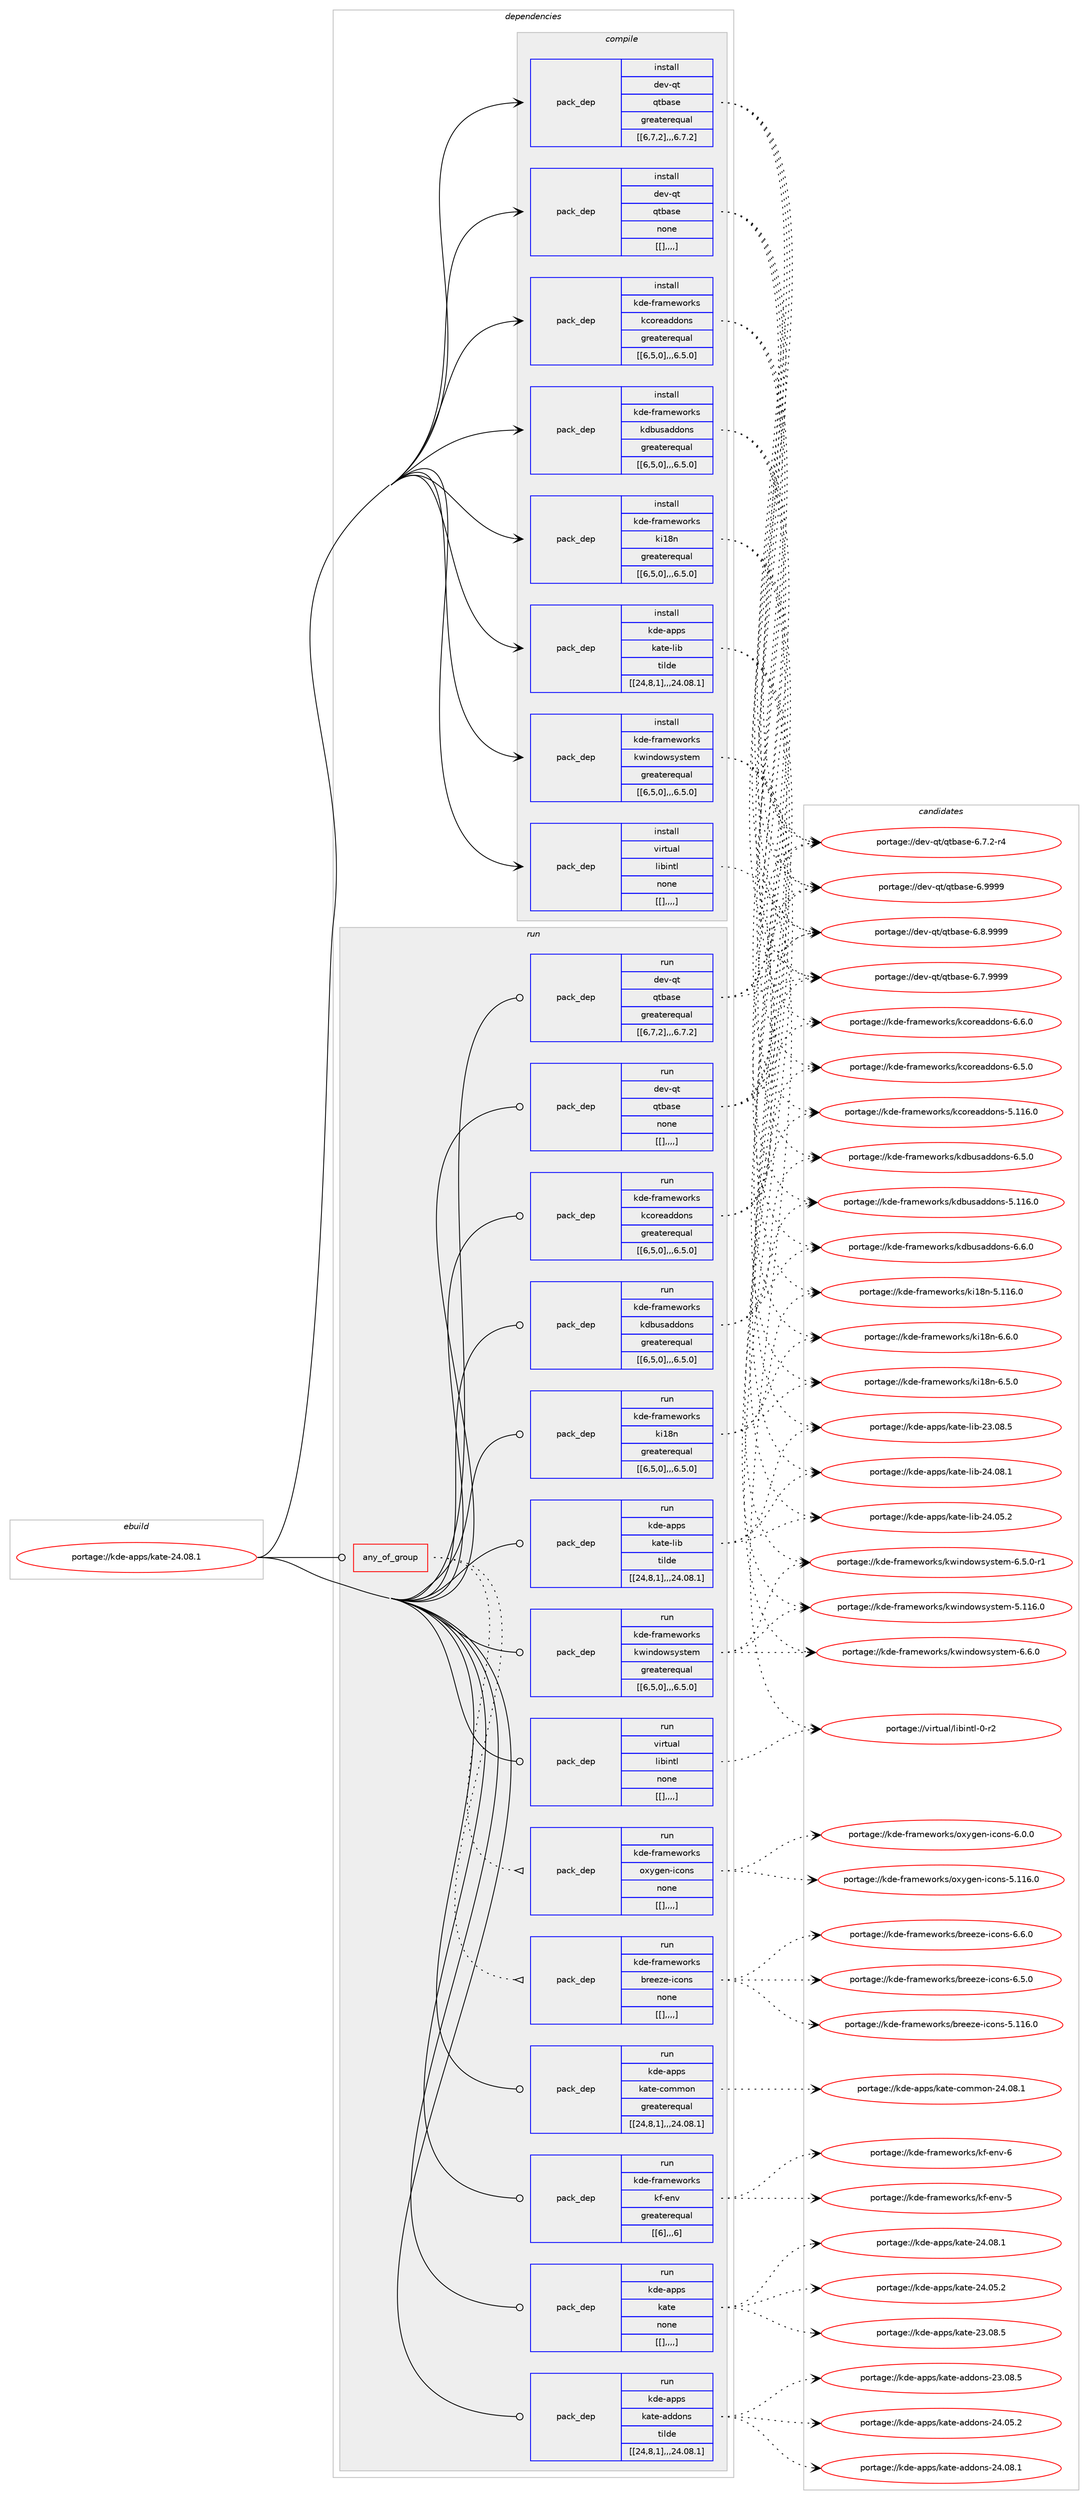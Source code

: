 digraph prolog {

# *************
# Graph options
# *************

newrank=true;
concentrate=true;
compound=true;
graph [rankdir=LR,fontname=Helvetica,fontsize=10,ranksep=1.5];#, ranksep=2.5, nodesep=0.2];
edge  [arrowhead=vee];
node  [fontname=Helvetica,fontsize=10];

# **********
# The ebuild
# **********

subgraph cluster_leftcol {
color=gray;
label=<<i>ebuild</i>>;
id [label="portage://kde-apps/kate-24.08.1", color=red, width=4, href="../kde-apps/kate-24.08.1.svg"];
}

# ****************
# The dependencies
# ****************

subgraph cluster_midcol {
color=gray;
label=<<i>dependencies</i>>;
subgraph cluster_compile {
fillcolor="#eeeeee";
style=filled;
label=<<i>compile</i>>;
subgraph pack184780 {
dependency255423 [label=<<TABLE BORDER="0" CELLBORDER="1" CELLSPACING="0" CELLPADDING="4" WIDTH="220"><TR><TD ROWSPAN="6" CELLPADDING="30">pack_dep</TD></TR><TR><TD WIDTH="110">install</TD></TR><TR><TD>dev-qt</TD></TR><TR><TD>qtbase</TD></TR><TR><TD>greaterequal</TD></TR><TR><TD>[[6,7,2],,,6.7.2]</TD></TR></TABLE>>, shape=none, color=blue];
}
id:e -> dependency255423:w [weight=20,style="solid",arrowhead="vee"];
subgraph pack184781 {
dependency255424 [label=<<TABLE BORDER="0" CELLBORDER="1" CELLSPACING="0" CELLPADDING="4" WIDTH="220"><TR><TD ROWSPAN="6" CELLPADDING="30">pack_dep</TD></TR><TR><TD WIDTH="110">install</TD></TR><TR><TD>dev-qt</TD></TR><TR><TD>qtbase</TD></TR><TR><TD>none</TD></TR><TR><TD>[[],,,,]</TD></TR></TABLE>>, shape=none, color=blue];
}
id:e -> dependency255424:w [weight=20,style="solid",arrowhead="vee"];
subgraph pack184782 {
dependency255425 [label=<<TABLE BORDER="0" CELLBORDER="1" CELLSPACING="0" CELLPADDING="4" WIDTH="220"><TR><TD ROWSPAN="6" CELLPADDING="30">pack_dep</TD></TR><TR><TD WIDTH="110">install</TD></TR><TR><TD>kde-apps</TD></TR><TR><TD>kate-lib</TD></TR><TR><TD>tilde</TD></TR><TR><TD>[[24,8,1],,,24.08.1]</TD></TR></TABLE>>, shape=none, color=blue];
}
id:e -> dependency255425:w [weight=20,style="solid",arrowhead="vee"];
subgraph pack184783 {
dependency255426 [label=<<TABLE BORDER="0" CELLBORDER="1" CELLSPACING="0" CELLPADDING="4" WIDTH="220"><TR><TD ROWSPAN="6" CELLPADDING="30">pack_dep</TD></TR><TR><TD WIDTH="110">install</TD></TR><TR><TD>kde-frameworks</TD></TR><TR><TD>kcoreaddons</TD></TR><TR><TD>greaterequal</TD></TR><TR><TD>[[6,5,0],,,6.5.0]</TD></TR></TABLE>>, shape=none, color=blue];
}
id:e -> dependency255426:w [weight=20,style="solid",arrowhead="vee"];
subgraph pack184784 {
dependency255427 [label=<<TABLE BORDER="0" CELLBORDER="1" CELLSPACING="0" CELLPADDING="4" WIDTH="220"><TR><TD ROWSPAN="6" CELLPADDING="30">pack_dep</TD></TR><TR><TD WIDTH="110">install</TD></TR><TR><TD>kde-frameworks</TD></TR><TR><TD>kdbusaddons</TD></TR><TR><TD>greaterequal</TD></TR><TR><TD>[[6,5,0],,,6.5.0]</TD></TR></TABLE>>, shape=none, color=blue];
}
id:e -> dependency255427:w [weight=20,style="solid",arrowhead="vee"];
subgraph pack184785 {
dependency255428 [label=<<TABLE BORDER="0" CELLBORDER="1" CELLSPACING="0" CELLPADDING="4" WIDTH="220"><TR><TD ROWSPAN="6" CELLPADDING="30">pack_dep</TD></TR><TR><TD WIDTH="110">install</TD></TR><TR><TD>kde-frameworks</TD></TR><TR><TD>ki18n</TD></TR><TR><TD>greaterequal</TD></TR><TR><TD>[[6,5,0],,,6.5.0]</TD></TR></TABLE>>, shape=none, color=blue];
}
id:e -> dependency255428:w [weight=20,style="solid",arrowhead="vee"];
subgraph pack184786 {
dependency255429 [label=<<TABLE BORDER="0" CELLBORDER="1" CELLSPACING="0" CELLPADDING="4" WIDTH="220"><TR><TD ROWSPAN="6" CELLPADDING="30">pack_dep</TD></TR><TR><TD WIDTH="110">install</TD></TR><TR><TD>kde-frameworks</TD></TR><TR><TD>kwindowsystem</TD></TR><TR><TD>greaterequal</TD></TR><TR><TD>[[6,5,0],,,6.5.0]</TD></TR></TABLE>>, shape=none, color=blue];
}
id:e -> dependency255429:w [weight=20,style="solid",arrowhead="vee"];
subgraph pack184787 {
dependency255430 [label=<<TABLE BORDER="0" CELLBORDER="1" CELLSPACING="0" CELLPADDING="4" WIDTH="220"><TR><TD ROWSPAN="6" CELLPADDING="30">pack_dep</TD></TR><TR><TD WIDTH="110">install</TD></TR><TR><TD>virtual</TD></TR><TR><TD>libintl</TD></TR><TR><TD>none</TD></TR><TR><TD>[[],,,,]</TD></TR></TABLE>>, shape=none, color=blue];
}
id:e -> dependency255430:w [weight=20,style="solid",arrowhead="vee"];
}
subgraph cluster_compileandrun {
fillcolor="#eeeeee";
style=filled;
label=<<i>compile and run</i>>;
}
subgraph cluster_run {
fillcolor="#eeeeee";
style=filled;
label=<<i>run</i>>;
subgraph any1547 {
dependency255431 [label=<<TABLE BORDER="0" CELLBORDER="1" CELLSPACING="0" CELLPADDING="4"><TR><TD CELLPADDING="10">any_of_group</TD></TR></TABLE>>, shape=none, color=red];subgraph pack184788 {
dependency255432 [label=<<TABLE BORDER="0" CELLBORDER="1" CELLSPACING="0" CELLPADDING="4" WIDTH="220"><TR><TD ROWSPAN="6" CELLPADDING="30">pack_dep</TD></TR><TR><TD WIDTH="110">run</TD></TR><TR><TD>kde-frameworks</TD></TR><TR><TD>breeze-icons</TD></TR><TR><TD>none</TD></TR><TR><TD>[[],,,,]</TD></TR></TABLE>>, shape=none, color=blue];
}
dependency255431:e -> dependency255432:w [weight=20,style="dotted",arrowhead="oinv"];
subgraph pack184789 {
dependency255433 [label=<<TABLE BORDER="0" CELLBORDER="1" CELLSPACING="0" CELLPADDING="4" WIDTH="220"><TR><TD ROWSPAN="6" CELLPADDING="30">pack_dep</TD></TR><TR><TD WIDTH="110">run</TD></TR><TR><TD>kde-frameworks</TD></TR><TR><TD>oxygen-icons</TD></TR><TR><TD>none</TD></TR><TR><TD>[[],,,,]</TD></TR></TABLE>>, shape=none, color=blue];
}
dependency255431:e -> dependency255433:w [weight=20,style="dotted",arrowhead="oinv"];
}
id:e -> dependency255431:w [weight=20,style="solid",arrowhead="odot"];
subgraph pack184790 {
dependency255434 [label=<<TABLE BORDER="0" CELLBORDER="1" CELLSPACING="0" CELLPADDING="4" WIDTH="220"><TR><TD ROWSPAN="6" CELLPADDING="30">pack_dep</TD></TR><TR><TD WIDTH="110">run</TD></TR><TR><TD>dev-qt</TD></TR><TR><TD>qtbase</TD></TR><TR><TD>greaterequal</TD></TR><TR><TD>[[6,7,2],,,6.7.2]</TD></TR></TABLE>>, shape=none, color=blue];
}
id:e -> dependency255434:w [weight=20,style="solid",arrowhead="odot"];
subgraph pack184791 {
dependency255435 [label=<<TABLE BORDER="0" CELLBORDER="1" CELLSPACING="0" CELLPADDING="4" WIDTH="220"><TR><TD ROWSPAN="6" CELLPADDING="30">pack_dep</TD></TR><TR><TD WIDTH="110">run</TD></TR><TR><TD>dev-qt</TD></TR><TR><TD>qtbase</TD></TR><TR><TD>none</TD></TR><TR><TD>[[],,,,]</TD></TR></TABLE>>, shape=none, color=blue];
}
id:e -> dependency255435:w [weight=20,style="solid",arrowhead="odot"];
subgraph pack184792 {
dependency255436 [label=<<TABLE BORDER="0" CELLBORDER="1" CELLSPACING="0" CELLPADDING="4" WIDTH="220"><TR><TD ROWSPAN="6" CELLPADDING="30">pack_dep</TD></TR><TR><TD WIDTH="110">run</TD></TR><TR><TD>kde-apps</TD></TR><TR><TD>kate-addons</TD></TR><TR><TD>tilde</TD></TR><TR><TD>[[24,8,1],,,24.08.1]</TD></TR></TABLE>>, shape=none, color=blue];
}
id:e -> dependency255436:w [weight=20,style="solid",arrowhead="odot"];
subgraph pack184793 {
dependency255437 [label=<<TABLE BORDER="0" CELLBORDER="1" CELLSPACING="0" CELLPADDING="4" WIDTH="220"><TR><TD ROWSPAN="6" CELLPADDING="30">pack_dep</TD></TR><TR><TD WIDTH="110">run</TD></TR><TR><TD>kde-apps</TD></TR><TR><TD>kate-common</TD></TR><TR><TD>greaterequal</TD></TR><TR><TD>[[24,8,1],,,24.08.1]</TD></TR></TABLE>>, shape=none, color=blue];
}
id:e -> dependency255437:w [weight=20,style="solid",arrowhead="odot"];
subgraph pack184794 {
dependency255438 [label=<<TABLE BORDER="0" CELLBORDER="1" CELLSPACING="0" CELLPADDING="4" WIDTH="220"><TR><TD ROWSPAN="6" CELLPADDING="30">pack_dep</TD></TR><TR><TD WIDTH="110">run</TD></TR><TR><TD>kde-apps</TD></TR><TR><TD>kate-lib</TD></TR><TR><TD>tilde</TD></TR><TR><TD>[[24,8,1],,,24.08.1]</TD></TR></TABLE>>, shape=none, color=blue];
}
id:e -> dependency255438:w [weight=20,style="solid",arrowhead="odot"];
subgraph pack184795 {
dependency255439 [label=<<TABLE BORDER="0" CELLBORDER="1" CELLSPACING="0" CELLPADDING="4" WIDTH="220"><TR><TD ROWSPAN="6" CELLPADDING="30">pack_dep</TD></TR><TR><TD WIDTH="110">run</TD></TR><TR><TD>kde-frameworks</TD></TR><TR><TD>kcoreaddons</TD></TR><TR><TD>greaterequal</TD></TR><TR><TD>[[6,5,0],,,6.5.0]</TD></TR></TABLE>>, shape=none, color=blue];
}
id:e -> dependency255439:w [weight=20,style="solid",arrowhead="odot"];
subgraph pack184796 {
dependency255440 [label=<<TABLE BORDER="0" CELLBORDER="1" CELLSPACING="0" CELLPADDING="4" WIDTH="220"><TR><TD ROWSPAN="6" CELLPADDING="30">pack_dep</TD></TR><TR><TD WIDTH="110">run</TD></TR><TR><TD>kde-frameworks</TD></TR><TR><TD>kdbusaddons</TD></TR><TR><TD>greaterequal</TD></TR><TR><TD>[[6,5,0],,,6.5.0]</TD></TR></TABLE>>, shape=none, color=blue];
}
id:e -> dependency255440:w [weight=20,style="solid",arrowhead="odot"];
subgraph pack184797 {
dependency255441 [label=<<TABLE BORDER="0" CELLBORDER="1" CELLSPACING="0" CELLPADDING="4" WIDTH="220"><TR><TD ROWSPAN="6" CELLPADDING="30">pack_dep</TD></TR><TR><TD WIDTH="110">run</TD></TR><TR><TD>kde-frameworks</TD></TR><TR><TD>kf-env</TD></TR><TR><TD>greaterequal</TD></TR><TR><TD>[[6],,,6]</TD></TR></TABLE>>, shape=none, color=blue];
}
id:e -> dependency255441:w [weight=20,style="solid",arrowhead="odot"];
subgraph pack184798 {
dependency255442 [label=<<TABLE BORDER="0" CELLBORDER="1" CELLSPACING="0" CELLPADDING="4" WIDTH="220"><TR><TD ROWSPAN="6" CELLPADDING="30">pack_dep</TD></TR><TR><TD WIDTH="110">run</TD></TR><TR><TD>kde-frameworks</TD></TR><TR><TD>ki18n</TD></TR><TR><TD>greaterequal</TD></TR><TR><TD>[[6,5,0],,,6.5.0]</TD></TR></TABLE>>, shape=none, color=blue];
}
id:e -> dependency255442:w [weight=20,style="solid",arrowhead="odot"];
subgraph pack184799 {
dependency255443 [label=<<TABLE BORDER="0" CELLBORDER="1" CELLSPACING="0" CELLPADDING="4" WIDTH="220"><TR><TD ROWSPAN="6" CELLPADDING="30">pack_dep</TD></TR><TR><TD WIDTH="110">run</TD></TR><TR><TD>kde-frameworks</TD></TR><TR><TD>kwindowsystem</TD></TR><TR><TD>greaterequal</TD></TR><TR><TD>[[6,5,0],,,6.5.0]</TD></TR></TABLE>>, shape=none, color=blue];
}
id:e -> dependency255443:w [weight=20,style="solid",arrowhead="odot"];
subgraph pack184800 {
dependency255444 [label=<<TABLE BORDER="0" CELLBORDER="1" CELLSPACING="0" CELLPADDING="4" WIDTH="220"><TR><TD ROWSPAN="6" CELLPADDING="30">pack_dep</TD></TR><TR><TD WIDTH="110">run</TD></TR><TR><TD>virtual</TD></TR><TR><TD>libintl</TD></TR><TR><TD>none</TD></TR><TR><TD>[[],,,,]</TD></TR></TABLE>>, shape=none, color=blue];
}
id:e -> dependency255444:w [weight=20,style="solid",arrowhead="odot"];
subgraph pack184801 {
dependency255445 [label=<<TABLE BORDER="0" CELLBORDER="1" CELLSPACING="0" CELLPADDING="4" WIDTH="220"><TR><TD ROWSPAN="6" CELLPADDING="30">pack_dep</TD></TR><TR><TD WIDTH="110">run</TD></TR><TR><TD>kde-apps</TD></TR><TR><TD>kate</TD></TR><TR><TD>none</TD></TR><TR><TD>[[],,,,]</TD></TR></TABLE>>, shape=none, color=blue];
}
id:e -> dependency255445:w [weight=20,style="solid",arrowhead="odot"];
}
}

# **************
# The candidates
# **************

subgraph cluster_choices {
rank=same;
color=gray;
label=<<i>candidates</i>>;

subgraph choice184780 {
color=black;
nodesep=1;
choice1001011184511311647113116989711510145544657575757 [label="portage://dev-qt/qtbase-6.9999", color=red, width=4,href="../dev-qt/qtbase-6.9999.svg"];
choice10010111845113116471131169897115101455446564657575757 [label="portage://dev-qt/qtbase-6.8.9999", color=red, width=4,href="../dev-qt/qtbase-6.8.9999.svg"];
choice10010111845113116471131169897115101455446554657575757 [label="portage://dev-qt/qtbase-6.7.9999", color=red, width=4,href="../dev-qt/qtbase-6.7.9999.svg"];
choice100101118451131164711311698971151014554465546504511452 [label="portage://dev-qt/qtbase-6.7.2-r4", color=red, width=4,href="../dev-qt/qtbase-6.7.2-r4.svg"];
dependency255423:e -> choice1001011184511311647113116989711510145544657575757:w [style=dotted,weight="100"];
dependency255423:e -> choice10010111845113116471131169897115101455446564657575757:w [style=dotted,weight="100"];
dependency255423:e -> choice10010111845113116471131169897115101455446554657575757:w [style=dotted,weight="100"];
dependency255423:e -> choice100101118451131164711311698971151014554465546504511452:w [style=dotted,weight="100"];
}
subgraph choice184781 {
color=black;
nodesep=1;
choice1001011184511311647113116989711510145544657575757 [label="portage://dev-qt/qtbase-6.9999", color=red, width=4,href="../dev-qt/qtbase-6.9999.svg"];
choice10010111845113116471131169897115101455446564657575757 [label="portage://dev-qt/qtbase-6.8.9999", color=red, width=4,href="../dev-qt/qtbase-6.8.9999.svg"];
choice10010111845113116471131169897115101455446554657575757 [label="portage://dev-qt/qtbase-6.7.9999", color=red, width=4,href="../dev-qt/qtbase-6.7.9999.svg"];
choice100101118451131164711311698971151014554465546504511452 [label="portage://dev-qt/qtbase-6.7.2-r4", color=red, width=4,href="../dev-qt/qtbase-6.7.2-r4.svg"];
dependency255424:e -> choice1001011184511311647113116989711510145544657575757:w [style=dotted,weight="100"];
dependency255424:e -> choice10010111845113116471131169897115101455446564657575757:w [style=dotted,weight="100"];
dependency255424:e -> choice10010111845113116471131169897115101455446554657575757:w [style=dotted,weight="100"];
dependency255424:e -> choice100101118451131164711311698971151014554465546504511452:w [style=dotted,weight="100"];
}
subgraph choice184782 {
color=black;
nodesep=1;
choice1071001014597112112115471079711610145108105984550524648564649 [label="portage://kde-apps/kate-lib-24.08.1", color=red, width=4,href="../kde-apps/kate-lib-24.08.1.svg"];
choice1071001014597112112115471079711610145108105984550524648534650 [label="portage://kde-apps/kate-lib-24.05.2", color=red, width=4,href="../kde-apps/kate-lib-24.05.2.svg"];
choice1071001014597112112115471079711610145108105984550514648564653 [label="portage://kde-apps/kate-lib-23.08.5", color=red, width=4,href="../kde-apps/kate-lib-23.08.5.svg"];
dependency255425:e -> choice1071001014597112112115471079711610145108105984550524648564649:w [style=dotted,weight="100"];
dependency255425:e -> choice1071001014597112112115471079711610145108105984550524648534650:w [style=dotted,weight="100"];
dependency255425:e -> choice1071001014597112112115471079711610145108105984550514648564653:w [style=dotted,weight="100"];
}
subgraph choice184783 {
color=black;
nodesep=1;
choice1071001014510211497109101119111114107115471079911111410197100100111110115455446544648 [label="portage://kde-frameworks/kcoreaddons-6.6.0", color=red, width=4,href="../kde-frameworks/kcoreaddons-6.6.0.svg"];
choice1071001014510211497109101119111114107115471079911111410197100100111110115455446534648 [label="portage://kde-frameworks/kcoreaddons-6.5.0", color=red, width=4,href="../kde-frameworks/kcoreaddons-6.5.0.svg"];
choice10710010145102114971091011191111141071154710799111114101971001001111101154553464949544648 [label="portage://kde-frameworks/kcoreaddons-5.116.0", color=red, width=4,href="../kde-frameworks/kcoreaddons-5.116.0.svg"];
dependency255426:e -> choice1071001014510211497109101119111114107115471079911111410197100100111110115455446544648:w [style=dotted,weight="100"];
dependency255426:e -> choice1071001014510211497109101119111114107115471079911111410197100100111110115455446534648:w [style=dotted,weight="100"];
dependency255426:e -> choice10710010145102114971091011191111141071154710799111114101971001001111101154553464949544648:w [style=dotted,weight="100"];
}
subgraph choice184784 {
color=black;
nodesep=1;
choice1071001014510211497109101119111114107115471071009811711597100100111110115455446544648 [label="portage://kde-frameworks/kdbusaddons-6.6.0", color=red, width=4,href="../kde-frameworks/kdbusaddons-6.6.0.svg"];
choice1071001014510211497109101119111114107115471071009811711597100100111110115455446534648 [label="portage://kde-frameworks/kdbusaddons-6.5.0", color=red, width=4,href="../kde-frameworks/kdbusaddons-6.5.0.svg"];
choice10710010145102114971091011191111141071154710710098117115971001001111101154553464949544648 [label="portage://kde-frameworks/kdbusaddons-5.116.0", color=red, width=4,href="../kde-frameworks/kdbusaddons-5.116.0.svg"];
dependency255427:e -> choice1071001014510211497109101119111114107115471071009811711597100100111110115455446544648:w [style=dotted,weight="100"];
dependency255427:e -> choice1071001014510211497109101119111114107115471071009811711597100100111110115455446534648:w [style=dotted,weight="100"];
dependency255427:e -> choice10710010145102114971091011191111141071154710710098117115971001001111101154553464949544648:w [style=dotted,weight="100"];
}
subgraph choice184785 {
color=black;
nodesep=1;
choice1071001014510211497109101119111114107115471071054956110455446544648 [label="portage://kde-frameworks/ki18n-6.6.0", color=red, width=4,href="../kde-frameworks/ki18n-6.6.0.svg"];
choice1071001014510211497109101119111114107115471071054956110455446534648 [label="portage://kde-frameworks/ki18n-6.5.0", color=red, width=4,href="../kde-frameworks/ki18n-6.5.0.svg"];
choice10710010145102114971091011191111141071154710710549561104553464949544648 [label="portage://kde-frameworks/ki18n-5.116.0", color=red, width=4,href="../kde-frameworks/ki18n-5.116.0.svg"];
dependency255428:e -> choice1071001014510211497109101119111114107115471071054956110455446544648:w [style=dotted,weight="100"];
dependency255428:e -> choice1071001014510211497109101119111114107115471071054956110455446534648:w [style=dotted,weight="100"];
dependency255428:e -> choice10710010145102114971091011191111141071154710710549561104553464949544648:w [style=dotted,weight="100"];
}
subgraph choice184786 {
color=black;
nodesep=1;
choice107100101451021149710910111911111410711547107119105110100111119115121115116101109455446544648 [label="portage://kde-frameworks/kwindowsystem-6.6.0", color=red, width=4,href="../kde-frameworks/kwindowsystem-6.6.0.svg"];
choice1071001014510211497109101119111114107115471071191051101001111191151211151161011094554465346484511449 [label="portage://kde-frameworks/kwindowsystem-6.5.0-r1", color=red, width=4,href="../kde-frameworks/kwindowsystem-6.5.0-r1.svg"];
choice1071001014510211497109101119111114107115471071191051101001111191151211151161011094553464949544648 [label="portage://kde-frameworks/kwindowsystem-5.116.0", color=red, width=4,href="../kde-frameworks/kwindowsystem-5.116.0.svg"];
dependency255429:e -> choice107100101451021149710910111911111410711547107119105110100111119115121115116101109455446544648:w [style=dotted,weight="100"];
dependency255429:e -> choice1071001014510211497109101119111114107115471071191051101001111191151211151161011094554465346484511449:w [style=dotted,weight="100"];
dependency255429:e -> choice1071001014510211497109101119111114107115471071191051101001111191151211151161011094553464949544648:w [style=dotted,weight="100"];
}
subgraph choice184787 {
color=black;
nodesep=1;
choice11810511411611797108471081059810511011610845484511450 [label="portage://virtual/libintl-0-r2", color=red, width=4,href="../virtual/libintl-0-r2.svg"];
dependency255430:e -> choice11810511411611797108471081059810511011610845484511450:w [style=dotted,weight="100"];
}
subgraph choice184788 {
color=black;
nodesep=1;
choice107100101451021149710910111911111410711547981141011011221014510599111110115455446544648 [label="portage://kde-frameworks/breeze-icons-6.6.0", color=red, width=4,href="../kde-frameworks/breeze-icons-6.6.0.svg"];
choice107100101451021149710910111911111410711547981141011011221014510599111110115455446534648 [label="portage://kde-frameworks/breeze-icons-6.5.0", color=red, width=4,href="../kde-frameworks/breeze-icons-6.5.0.svg"];
choice1071001014510211497109101119111114107115479811410110112210145105991111101154553464949544648 [label="portage://kde-frameworks/breeze-icons-5.116.0", color=red, width=4,href="../kde-frameworks/breeze-icons-5.116.0.svg"];
dependency255432:e -> choice107100101451021149710910111911111410711547981141011011221014510599111110115455446544648:w [style=dotted,weight="100"];
dependency255432:e -> choice107100101451021149710910111911111410711547981141011011221014510599111110115455446534648:w [style=dotted,weight="100"];
dependency255432:e -> choice1071001014510211497109101119111114107115479811410110112210145105991111101154553464949544648:w [style=dotted,weight="100"];
}
subgraph choice184789 {
color=black;
nodesep=1;
choice1071001014510211497109101119111114107115471111201211031011104510599111110115455446484648 [label="portage://kde-frameworks/oxygen-icons-6.0.0", color=red, width=4,href="../kde-frameworks/oxygen-icons-6.0.0.svg"];
choice10710010145102114971091011191111141071154711112012110310111045105991111101154553464949544648 [label="portage://kde-frameworks/oxygen-icons-5.116.0", color=red, width=4,href="../kde-frameworks/oxygen-icons-5.116.0.svg"];
dependency255433:e -> choice1071001014510211497109101119111114107115471111201211031011104510599111110115455446484648:w [style=dotted,weight="100"];
dependency255433:e -> choice10710010145102114971091011191111141071154711112012110310111045105991111101154553464949544648:w [style=dotted,weight="100"];
}
subgraph choice184790 {
color=black;
nodesep=1;
choice1001011184511311647113116989711510145544657575757 [label="portage://dev-qt/qtbase-6.9999", color=red, width=4,href="../dev-qt/qtbase-6.9999.svg"];
choice10010111845113116471131169897115101455446564657575757 [label="portage://dev-qt/qtbase-6.8.9999", color=red, width=4,href="../dev-qt/qtbase-6.8.9999.svg"];
choice10010111845113116471131169897115101455446554657575757 [label="portage://dev-qt/qtbase-6.7.9999", color=red, width=4,href="../dev-qt/qtbase-6.7.9999.svg"];
choice100101118451131164711311698971151014554465546504511452 [label="portage://dev-qt/qtbase-6.7.2-r4", color=red, width=4,href="../dev-qt/qtbase-6.7.2-r4.svg"];
dependency255434:e -> choice1001011184511311647113116989711510145544657575757:w [style=dotted,weight="100"];
dependency255434:e -> choice10010111845113116471131169897115101455446564657575757:w [style=dotted,weight="100"];
dependency255434:e -> choice10010111845113116471131169897115101455446554657575757:w [style=dotted,weight="100"];
dependency255434:e -> choice100101118451131164711311698971151014554465546504511452:w [style=dotted,weight="100"];
}
subgraph choice184791 {
color=black;
nodesep=1;
choice1001011184511311647113116989711510145544657575757 [label="portage://dev-qt/qtbase-6.9999", color=red, width=4,href="../dev-qt/qtbase-6.9999.svg"];
choice10010111845113116471131169897115101455446564657575757 [label="portage://dev-qt/qtbase-6.8.9999", color=red, width=4,href="../dev-qt/qtbase-6.8.9999.svg"];
choice10010111845113116471131169897115101455446554657575757 [label="portage://dev-qt/qtbase-6.7.9999", color=red, width=4,href="../dev-qt/qtbase-6.7.9999.svg"];
choice100101118451131164711311698971151014554465546504511452 [label="portage://dev-qt/qtbase-6.7.2-r4", color=red, width=4,href="../dev-qt/qtbase-6.7.2-r4.svg"];
dependency255435:e -> choice1001011184511311647113116989711510145544657575757:w [style=dotted,weight="100"];
dependency255435:e -> choice10010111845113116471131169897115101455446564657575757:w [style=dotted,weight="100"];
dependency255435:e -> choice10010111845113116471131169897115101455446554657575757:w [style=dotted,weight="100"];
dependency255435:e -> choice100101118451131164711311698971151014554465546504511452:w [style=dotted,weight="100"];
}
subgraph choice184792 {
color=black;
nodesep=1;
choice1071001014597112112115471079711610145971001001111101154550524648564649 [label="portage://kde-apps/kate-addons-24.08.1", color=red, width=4,href="../kde-apps/kate-addons-24.08.1.svg"];
choice1071001014597112112115471079711610145971001001111101154550524648534650 [label="portage://kde-apps/kate-addons-24.05.2", color=red, width=4,href="../kde-apps/kate-addons-24.05.2.svg"];
choice1071001014597112112115471079711610145971001001111101154550514648564653 [label="portage://kde-apps/kate-addons-23.08.5", color=red, width=4,href="../kde-apps/kate-addons-23.08.5.svg"];
dependency255436:e -> choice1071001014597112112115471079711610145971001001111101154550524648564649:w [style=dotted,weight="100"];
dependency255436:e -> choice1071001014597112112115471079711610145971001001111101154550524648534650:w [style=dotted,weight="100"];
dependency255436:e -> choice1071001014597112112115471079711610145971001001111101154550514648564653:w [style=dotted,weight="100"];
}
subgraph choice184793 {
color=black;
nodesep=1;
choice1071001014597112112115471079711610145991111091091111104550524648564649 [label="portage://kde-apps/kate-common-24.08.1", color=red, width=4,href="../kde-apps/kate-common-24.08.1.svg"];
dependency255437:e -> choice1071001014597112112115471079711610145991111091091111104550524648564649:w [style=dotted,weight="100"];
}
subgraph choice184794 {
color=black;
nodesep=1;
choice1071001014597112112115471079711610145108105984550524648564649 [label="portage://kde-apps/kate-lib-24.08.1", color=red, width=4,href="../kde-apps/kate-lib-24.08.1.svg"];
choice1071001014597112112115471079711610145108105984550524648534650 [label="portage://kde-apps/kate-lib-24.05.2", color=red, width=4,href="../kde-apps/kate-lib-24.05.2.svg"];
choice1071001014597112112115471079711610145108105984550514648564653 [label="portage://kde-apps/kate-lib-23.08.5", color=red, width=4,href="../kde-apps/kate-lib-23.08.5.svg"];
dependency255438:e -> choice1071001014597112112115471079711610145108105984550524648564649:w [style=dotted,weight="100"];
dependency255438:e -> choice1071001014597112112115471079711610145108105984550524648534650:w [style=dotted,weight="100"];
dependency255438:e -> choice1071001014597112112115471079711610145108105984550514648564653:w [style=dotted,weight="100"];
}
subgraph choice184795 {
color=black;
nodesep=1;
choice1071001014510211497109101119111114107115471079911111410197100100111110115455446544648 [label="portage://kde-frameworks/kcoreaddons-6.6.0", color=red, width=4,href="../kde-frameworks/kcoreaddons-6.6.0.svg"];
choice1071001014510211497109101119111114107115471079911111410197100100111110115455446534648 [label="portage://kde-frameworks/kcoreaddons-6.5.0", color=red, width=4,href="../kde-frameworks/kcoreaddons-6.5.0.svg"];
choice10710010145102114971091011191111141071154710799111114101971001001111101154553464949544648 [label="portage://kde-frameworks/kcoreaddons-5.116.0", color=red, width=4,href="../kde-frameworks/kcoreaddons-5.116.0.svg"];
dependency255439:e -> choice1071001014510211497109101119111114107115471079911111410197100100111110115455446544648:w [style=dotted,weight="100"];
dependency255439:e -> choice1071001014510211497109101119111114107115471079911111410197100100111110115455446534648:w [style=dotted,weight="100"];
dependency255439:e -> choice10710010145102114971091011191111141071154710799111114101971001001111101154553464949544648:w [style=dotted,weight="100"];
}
subgraph choice184796 {
color=black;
nodesep=1;
choice1071001014510211497109101119111114107115471071009811711597100100111110115455446544648 [label="portage://kde-frameworks/kdbusaddons-6.6.0", color=red, width=4,href="../kde-frameworks/kdbusaddons-6.6.0.svg"];
choice1071001014510211497109101119111114107115471071009811711597100100111110115455446534648 [label="portage://kde-frameworks/kdbusaddons-6.5.0", color=red, width=4,href="../kde-frameworks/kdbusaddons-6.5.0.svg"];
choice10710010145102114971091011191111141071154710710098117115971001001111101154553464949544648 [label="portage://kde-frameworks/kdbusaddons-5.116.0", color=red, width=4,href="../kde-frameworks/kdbusaddons-5.116.0.svg"];
dependency255440:e -> choice1071001014510211497109101119111114107115471071009811711597100100111110115455446544648:w [style=dotted,weight="100"];
dependency255440:e -> choice1071001014510211497109101119111114107115471071009811711597100100111110115455446534648:w [style=dotted,weight="100"];
dependency255440:e -> choice10710010145102114971091011191111141071154710710098117115971001001111101154553464949544648:w [style=dotted,weight="100"];
}
subgraph choice184797 {
color=black;
nodesep=1;
choice107100101451021149710910111911111410711547107102451011101184554 [label="portage://kde-frameworks/kf-env-6", color=red, width=4,href="../kde-frameworks/kf-env-6.svg"];
choice107100101451021149710910111911111410711547107102451011101184553 [label="portage://kde-frameworks/kf-env-5", color=red, width=4,href="../kde-frameworks/kf-env-5.svg"];
dependency255441:e -> choice107100101451021149710910111911111410711547107102451011101184554:w [style=dotted,weight="100"];
dependency255441:e -> choice107100101451021149710910111911111410711547107102451011101184553:w [style=dotted,weight="100"];
}
subgraph choice184798 {
color=black;
nodesep=1;
choice1071001014510211497109101119111114107115471071054956110455446544648 [label="portage://kde-frameworks/ki18n-6.6.0", color=red, width=4,href="../kde-frameworks/ki18n-6.6.0.svg"];
choice1071001014510211497109101119111114107115471071054956110455446534648 [label="portage://kde-frameworks/ki18n-6.5.0", color=red, width=4,href="../kde-frameworks/ki18n-6.5.0.svg"];
choice10710010145102114971091011191111141071154710710549561104553464949544648 [label="portage://kde-frameworks/ki18n-5.116.0", color=red, width=4,href="../kde-frameworks/ki18n-5.116.0.svg"];
dependency255442:e -> choice1071001014510211497109101119111114107115471071054956110455446544648:w [style=dotted,weight="100"];
dependency255442:e -> choice1071001014510211497109101119111114107115471071054956110455446534648:w [style=dotted,weight="100"];
dependency255442:e -> choice10710010145102114971091011191111141071154710710549561104553464949544648:w [style=dotted,weight="100"];
}
subgraph choice184799 {
color=black;
nodesep=1;
choice107100101451021149710910111911111410711547107119105110100111119115121115116101109455446544648 [label="portage://kde-frameworks/kwindowsystem-6.6.0", color=red, width=4,href="../kde-frameworks/kwindowsystem-6.6.0.svg"];
choice1071001014510211497109101119111114107115471071191051101001111191151211151161011094554465346484511449 [label="portage://kde-frameworks/kwindowsystem-6.5.0-r1", color=red, width=4,href="../kde-frameworks/kwindowsystem-6.5.0-r1.svg"];
choice1071001014510211497109101119111114107115471071191051101001111191151211151161011094553464949544648 [label="portage://kde-frameworks/kwindowsystem-5.116.0", color=red, width=4,href="../kde-frameworks/kwindowsystem-5.116.0.svg"];
dependency255443:e -> choice107100101451021149710910111911111410711547107119105110100111119115121115116101109455446544648:w [style=dotted,weight="100"];
dependency255443:e -> choice1071001014510211497109101119111114107115471071191051101001111191151211151161011094554465346484511449:w [style=dotted,weight="100"];
dependency255443:e -> choice1071001014510211497109101119111114107115471071191051101001111191151211151161011094553464949544648:w [style=dotted,weight="100"];
}
subgraph choice184800 {
color=black;
nodesep=1;
choice11810511411611797108471081059810511011610845484511450 [label="portage://virtual/libintl-0-r2", color=red, width=4,href="../virtual/libintl-0-r2.svg"];
dependency255444:e -> choice11810511411611797108471081059810511011610845484511450:w [style=dotted,weight="100"];
}
subgraph choice184801 {
color=black;
nodesep=1;
choice107100101459711211211547107971161014550524648564649 [label="portage://kde-apps/kate-24.08.1", color=red, width=4,href="../kde-apps/kate-24.08.1.svg"];
choice107100101459711211211547107971161014550524648534650 [label="portage://kde-apps/kate-24.05.2", color=red, width=4,href="../kde-apps/kate-24.05.2.svg"];
choice107100101459711211211547107971161014550514648564653 [label="portage://kde-apps/kate-23.08.5", color=red, width=4,href="../kde-apps/kate-23.08.5.svg"];
dependency255445:e -> choice107100101459711211211547107971161014550524648564649:w [style=dotted,weight="100"];
dependency255445:e -> choice107100101459711211211547107971161014550524648534650:w [style=dotted,weight="100"];
dependency255445:e -> choice107100101459711211211547107971161014550514648564653:w [style=dotted,weight="100"];
}
}

}

